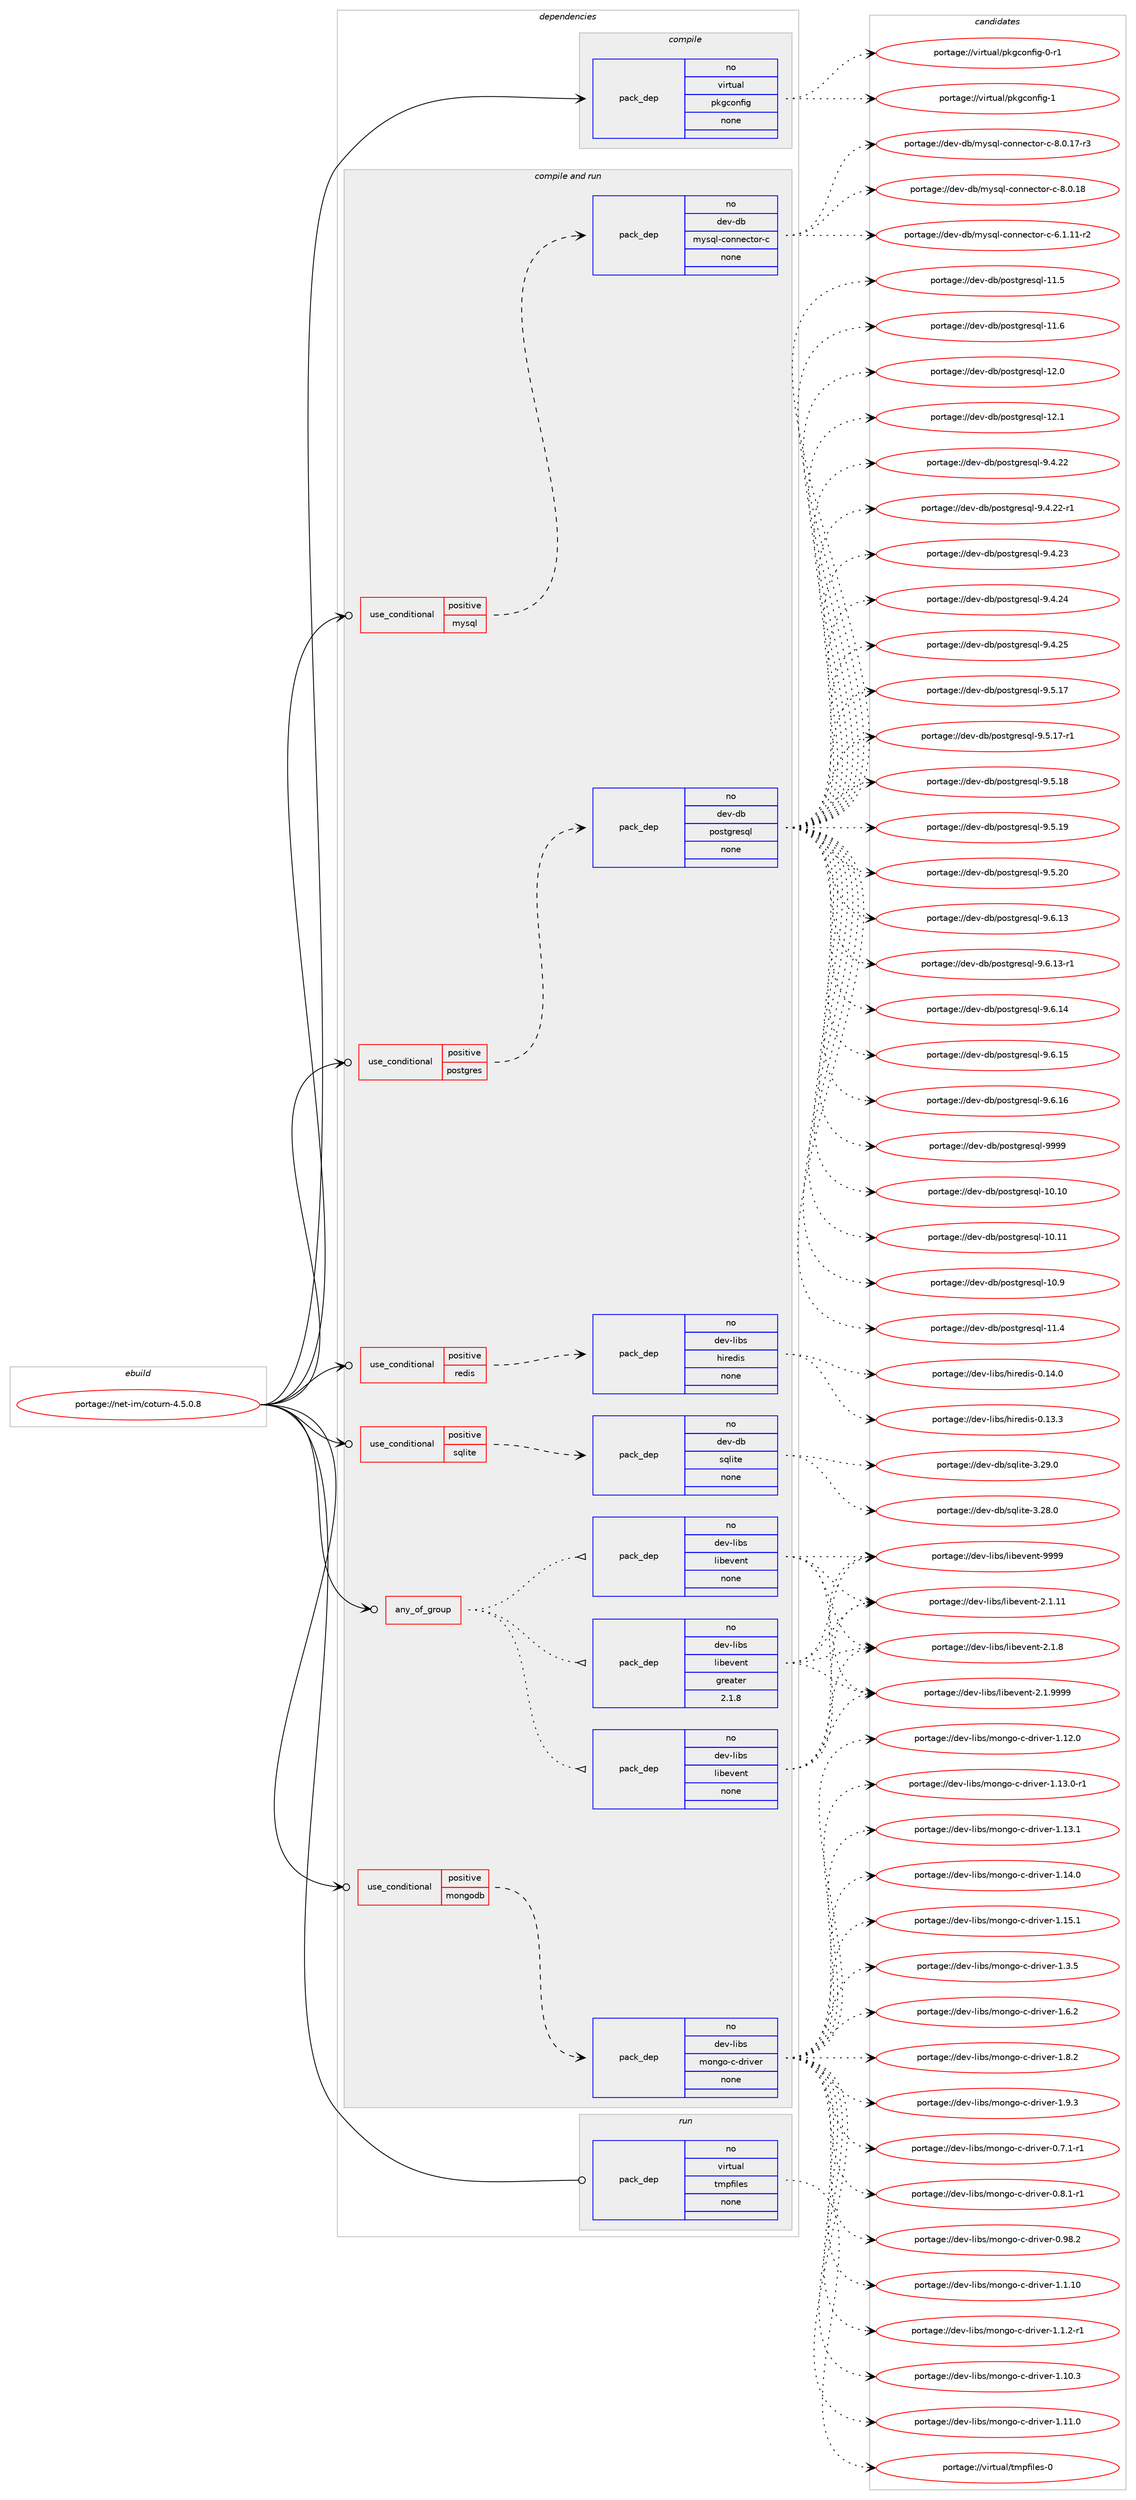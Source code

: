 digraph prolog {

# *************
# Graph options
# *************

newrank=true;
concentrate=true;
compound=true;
graph [rankdir=LR,fontname=Helvetica,fontsize=10,ranksep=1.5];#, ranksep=2.5, nodesep=0.2];
edge  [arrowhead=vee];
node  [fontname=Helvetica,fontsize=10];

# **********
# The ebuild
# **********

subgraph cluster_leftcol {
color=gray;
rank=same;
label=<<i>ebuild</i>>;
id [label="portage://net-im/coturn-4.5.0.8", color=red, width=4, href="../net-im/coturn-4.5.0.8.svg"];
}

# ****************
# The dependencies
# ****************

subgraph cluster_midcol {
color=gray;
label=<<i>dependencies</i>>;
subgraph cluster_compile {
fillcolor="#eeeeee";
style=filled;
label=<<i>compile</i>>;
subgraph pack260170 {
dependency354744 [label=<<TABLE BORDER="0" CELLBORDER="1" CELLSPACING="0" CELLPADDING="4" WIDTH="220"><TR><TD ROWSPAN="6" CELLPADDING="30">pack_dep</TD></TR><TR><TD WIDTH="110">no</TD></TR><TR><TD>virtual</TD></TR><TR><TD>pkgconfig</TD></TR><TR><TD>none</TD></TR><TR><TD></TD></TR></TABLE>>, shape=none, color=blue];
}
id:e -> dependency354744:w [weight=20,style="solid",arrowhead="vee"];
}
subgraph cluster_compileandrun {
fillcolor="#eeeeee";
style=filled;
label=<<i>compile and run</i>>;
subgraph any5725 {
dependency354745 [label=<<TABLE BORDER="0" CELLBORDER="1" CELLSPACING="0" CELLPADDING="4"><TR><TD CELLPADDING="10">any_of_group</TD></TR></TABLE>>, shape=none, color=red];subgraph pack260171 {
dependency354746 [label=<<TABLE BORDER="0" CELLBORDER="1" CELLSPACING="0" CELLPADDING="4" WIDTH="220"><TR><TD ROWSPAN="6" CELLPADDING="30">pack_dep</TD></TR><TR><TD WIDTH="110">no</TD></TR><TR><TD>dev-libs</TD></TR><TR><TD>libevent</TD></TR><TR><TD>none</TD></TR><TR><TD></TD></TR></TABLE>>, shape=none, color=blue];
}
dependency354745:e -> dependency354746:w [weight=20,style="dotted",arrowhead="oinv"];
subgraph pack260172 {
dependency354747 [label=<<TABLE BORDER="0" CELLBORDER="1" CELLSPACING="0" CELLPADDING="4" WIDTH="220"><TR><TD ROWSPAN="6" CELLPADDING="30">pack_dep</TD></TR><TR><TD WIDTH="110">no</TD></TR><TR><TD>dev-libs</TD></TR><TR><TD>libevent</TD></TR><TR><TD>none</TD></TR><TR><TD></TD></TR></TABLE>>, shape=none, color=blue];
}
dependency354745:e -> dependency354747:w [weight=20,style="dotted",arrowhead="oinv"];
subgraph pack260173 {
dependency354748 [label=<<TABLE BORDER="0" CELLBORDER="1" CELLSPACING="0" CELLPADDING="4" WIDTH="220"><TR><TD ROWSPAN="6" CELLPADDING="30">pack_dep</TD></TR><TR><TD WIDTH="110">no</TD></TR><TR><TD>dev-libs</TD></TR><TR><TD>libevent</TD></TR><TR><TD>greater</TD></TR><TR><TD>2.1.8</TD></TR></TABLE>>, shape=none, color=blue];
}
dependency354745:e -> dependency354748:w [weight=20,style="dotted",arrowhead="oinv"];
}
id:e -> dependency354745:w [weight=20,style="solid",arrowhead="odotvee"];
subgraph cond88703 {
dependency354749 [label=<<TABLE BORDER="0" CELLBORDER="1" CELLSPACING="0" CELLPADDING="4"><TR><TD ROWSPAN="3" CELLPADDING="10">use_conditional</TD></TR><TR><TD>positive</TD></TR><TR><TD>mongodb</TD></TR></TABLE>>, shape=none, color=red];
subgraph pack260174 {
dependency354750 [label=<<TABLE BORDER="0" CELLBORDER="1" CELLSPACING="0" CELLPADDING="4" WIDTH="220"><TR><TD ROWSPAN="6" CELLPADDING="30">pack_dep</TD></TR><TR><TD WIDTH="110">no</TD></TR><TR><TD>dev-libs</TD></TR><TR><TD>mongo-c-driver</TD></TR><TR><TD>none</TD></TR><TR><TD></TD></TR></TABLE>>, shape=none, color=blue];
}
dependency354749:e -> dependency354750:w [weight=20,style="dashed",arrowhead="vee"];
}
id:e -> dependency354749:w [weight=20,style="solid",arrowhead="odotvee"];
subgraph cond88704 {
dependency354751 [label=<<TABLE BORDER="0" CELLBORDER="1" CELLSPACING="0" CELLPADDING="4"><TR><TD ROWSPAN="3" CELLPADDING="10">use_conditional</TD></TR><TR><TD>positive</TD></TR><TR><TD>mysql</TD></TR></TABLE>>, shape=none, color=red];
subgraph pack260175 {
dependency354752 [label=<<TABLE BORDER="0" CELLBORDER="1" CELLSPACING="0" CELLPADDING="4" WIDTH="220"><TR><TD ROWSPAN="6" CELLPADDING="30">pack_dep</TD></TR><TR><TD WIDTH="110">no</TD></TR><TR><TD>dev-db</TD></TR><TR><TD>mysql-connector-c</TD></TR><TR><TD>none</TD></TR><TR><TD></TD></TR></TABLE>>, shape=none, color=blue];
}
dependency354751:e -> dependency354752:w [weight=20,style="dashed",arrowhead="vee"];
}
id:e -> dependency354751:w [weight=20,style="solid",arrowhead="odotvee"];
subgraph cond88705 {
dependency354753 [label=<<TABLE BORDER="0" CELLBORDER="1" CELLSPACING="0" CELLPADDING="4"><TR><TD ROWSPAN="3" CELLPADDING="10">use_conditional</TD></TR><TR><TD>positive</TD></TR><TR><TD>postgres</TD></TR></TABLE>>, shape=none, color=red];
subgraph pack260176 {
dependency354754 [label=<<TABLE BORDER="0" CELLBORDER="1" CELLSPACING="0" CELLPADDING="4" WIDTH="220"><TR><TD ROWSPAN="6" CELLPADDING="30">pack_dep</TD></TR><TR><TD WIDTH="110">no</TD></TR><TR><TD>dev-db</TD></TR><TR><TD>postgresql</TD></TR><TR><TD>none</TD></TR><TR><TD></TD></TR></TABLE>>, shape=none, color=blue];
}
dependency354753:e -> dependency354754:w [weight=20,style="dashed",arrowhead="vee"];
}
id:e -> dependency354753:w [weight=20,style="solid",arrowhead="odotvee"];
subgraph cond88706 {
dependency354755 [label=<<TABLE BORDER="0" CELLBORDER="1" CELLSPACING="0" CELLPADDING="4"><TR><TD ROWSPAN="3" CELLPADDING="10">use_conditional</TD></TR><TR><TD>positive</TD></TR><TR><TD>redis</TD></TR></TABLE>>, shape=none, color=red];
subgraph pack260177 {
dependency354756 [label=<<TABLE BORDER="0" CELLBORDER="1" CELLSPACING="0" CELLPADDING="4" WIDTH="220"><TR><TD ROWSPAN="6" CELLPADDING="30">pack_dep</TD></TR><TR><TD WIDTH="110">no</TD></TR><TR><TD>dev-libs</TD></TR><TR><TD>hiredis</TD></TR><TR><TD>none</TD></TR><TR><TD></TD></TR></TABLE>>, shape=none, color=blue];
}
dependency354755:e -> dependency354756:w [weight=20,style="dashed",arrowhead="vee"];
}
id:e -> dependency354755:w [weight=20,style="solid",arrowhead="odotvee"];
subgraph cond88707 {
dependency354757 [label=<<TABLE BORDER="0" CELLBORDER="1" CELLSPACING="0" CELLPADDING="4"><TR><TD ROWSPAN="3" CELLPADDING="10">use_conditional</TD></TR><TR><TD>positive</TD></TR><TR><TD>sqlite</TD></TR></TABLE>>, shape=none, color=red];
subgraph pack260178 {
dependency354758 [label=<<TABLE BORDER="0" CELLBORDER="1" CELLSPACING="0" CELLPADDING="4" WIDTH="220"><TR><TD ROWSPAN="6" CELLPADDING="30">pack_dep</TD></TR><TR><TD WIDTH="110">no</TD></TR><TR><TD>dev-db</TD></TR><TR><TD>sqlite</TD></TR><TR><TD>none</TD></TR><TR><TD></TD></TR></TABLE>>, shape=none, color=blue];
}
dependency354757:e -> dependency354758:w [weight=20,style="dashed",arrowhead="vee"];
}
id:e -> dependency354757:w [weight=20,style="solid",arrowhead="odotvee"];
}
subgraph cluster_run {
fillcolor="#eeeeee";
style=filled;
label=<<i>run</i>>;
subgraph pack260179 {
dependency354759 [label=<<TABLE BORDER="0" CELLBORDER="1" CELLSPACING="0" CELLPADDING="4" WIDTH="220"><TR><TD ROWSPAN="6" CELLPADDING="30">pack_dep</TD></TR><TR><TD WIDTH="110">no</TD></TR><TR><TD>virtual</TD></TR><TR><TD>tmpfiles</TD></TR><TR><TD>none</TD></TR><TR><TD></TD></TR></TABLE>>, shape=none, color=blue];
}
id:e -> dependency354759:w [weight=20,style="solid",arrowhead="odot"];
}
}

# **************
# The candidates
# **************

subgraph cluster_choices {
rank=same;
color=gray;
label=<<i>candidates</i>>;

subgraph choice260170 {
color=black;
nodesep=1;
choiceportage11810511411611797108471121071039911111010210510345484511449 [label="portage://virtual/pkgconfig-0-r1", color=red, width=4,href="../virtual/pkgconfig-0-r1.svg"];
choiceportage1181051141161179710847112107103991111101021051034549 [label="portage://virtual/pkgconfig-1", color=red, width=4,href="../virtual/pkgconfig-1.svg"];
dependency354744:e -> choiceportage11810511411611797108471121071039911111010210510345484511449:w [style=dotted,weight="100"];
dependency354744:e -> choiceportage1181051141161179710847112107103991111101021051034549:w [style=dotted,weight="100"];
}
subgraph choice260171 {
color=black;
nodesep=1;
choiceportage1001011184510810598115471081059810111810111011645504649464949 [label="portage://dev-libs/libevent-2.1.11", color=red, width=4,href="../dev-libs/libevent-2.1.11.svg"];
choiceportage10010111845108105981154710810598101118101110116455046494656 [label="portage://dev-libs/libevent-2.1.8", color=red, width=4,href="../dev-libs/libevent-2.1.8.svg"];
choiceportage10010111845108105981154710810598101118101110116455046494657575757 [label="portage://dev-libs/libevent-2.1.9999", color=red, width=4,href="../dev-libs/libevent-2.1.9999.svg"];
choiceportage100101118451081059811547108105981011181011101164557575757 [label="portage://dev-libs/libevent-9999", color=red, width=4,href="../dev-libs/libevent-9999.svg"];
dependency354746:e -> choiceportage1001011184510810598115471081059810111810111011645504649464949:w [style=dotted,weight="100"];
dependency354746:e -> choiceportage10010111845108105981154710810598101118101110116455046494656:w [style=dotted,weight="100"];
dependency354746:e -> choiceportage10010111845108105981154710810598101118101110116455046494657575757:w [style=dotted,weight="100"];
dependency354746:e -> choiceportage100101118451081059811547108105981011181011101164557575757:w [style=dotted,weight="100"];
}
subgraph choice260172 {
color=black;
nodesep=1;
choiceportage1001011184510810598115471081059810111810111011645504649464949 [label="portage://dev-libs/libevent-2.1.11", color=red, width=4,href="../dev-libs/libevent-2.1.11.svg"];
choiceportage10010111845108105981154710810598101118101110116455046494656 [label="portage://dev-libs/libevent-2.1.8", color=red, width=4,href="../dev-libs/libevent-2.1.8.svg"];
choiceportage10010111845108105981154710810598101118101110116455046494657575757 [label="portage://dev-libs/libevent-2.1.9999", color=red, width=4,href="../dev-libs/libevent-2.1.9999.svg"];
choiceportage100101118451081059811547108105981011181011101164557575757 [label="portage://dev-libs/libevent-9999", color=red, width=4,href="../dev-libs/libevent-9999.svg"];
dependency354747:e -> choiceportage1001011184510810598115471081059810111810111011645504649464949:w [style=dotted,weight="100"];
dependency354747:e -> choiceportage10010111845108105981154710810598101118101110116455046494656:w [style=dotted,weight="100"];
dependency354747:e -> choiceportage10010111845108105981154710810598101118101110116455046494657575757:w [style=dotted,weight="100"];
dependency354747:e -> choiceportage100101118451081059811547108105981011181011101164557575757:w [style=dotted,weight="100"];
}
subgraph choice260173 {
color=black;
nodesep=1;
choiceportage1001011184510810598115471081059810111810111011645504649464949 [label="portage://dev-libs/libevent-2.1.11", color=red, width=4,href="../dev-libs/libevent-2.1.11.svg"];
choiceportage10010111845108105981154710810598101118101110116455046494656 [label="portage://dev-libs/libevent-2.1.8", color=red, width=4,href="../dev-libs/libevent-2.1.8.svg"];
choiceportage10010111845108105981154710810598101118101110116455046494657575757 [label="portage://dev-libs/libevent-2.1.9999", color=red, width=4,href="../dev-libs/libevent-2.1.9999.svg"];
choiceportage100101118451081059811547108105981011181011101164557575757 [label="portage://dev-libs/libevent-9999", color=red, width=4,href="../dev-libs/libevent-9999.svg"];
dependency354748:e -> choiceportage1001011184510810598115471081059810111810111011645504649464949:w [style=dotted,weight="100"];
dependency354748:e -> choiceportage10010111845108105981154710810598101118101110116455046494656:w [style=dotted,weight="100"];
dependency354748:e -> choiceportage10010111845108105981154710810598101118101110116455046494657575757:w [style=dotted,weight="100"];
dependency354748:e -> choiceportage100101118451081059811547108105981011181011101164557575757:w [style=dotted,weight="100"];
}
subgraph choice260174 {
color=black;
nodesep=1;
choiceportage1001011184510810598115471091111101031114599451001141051181011144548465546494511449 [label="portage://dev-libs/mongo-c-driver-0.7.1-r1", color=red, width=4,href="../dev-libs/mongo-c-driver-0.7.1-r1.svg"];
choiceportage1001011184510810598115471091111101031114599451001141051181011144548465646494511449 [label="portage://dev-libs/mongo-c-driver-0.8.1-r1", color=red, width=4,href="../dev-libs/mongo-c-driver-0.8.1-r1.svg"];
choiceportage10010111845108105981154710911111010311145994510011410511810111445484657564650 [label="portage://dev-libs/mongo-c-driver-0.98.2", color=red, width=4,href="../dev-libs/mongo-c-driver-0.98.2.svg"];
choiceportage10010111845108105981154710911111010311145994510011410511810111445494649464948 [label="portage://dev-libs/mongo-c-driver-1.1.10", color=red, width=4,href="../dev-libs/mongo-c-driver-1.1.10.svg"];
choiceportage1001011184510810598115471091111101031114599451001141051181011144549464946504511449 [label="portage://dev-libs/mongo-c-driver-1.1.2-r1", color=red, width=4,href="../dev-libs/mongo-c-driver-1.1.2-r1.svg"];
choiceportage10010111845108105981154710911111010311145994510011410511810111445494649484651 [label="portage://dev-libs/mongo-c-driver-1.10.3", color=red, width=4,href="../dev-libs/mongo-c-driver-1.10.3.svg"];
choiceportage10010111845108105981154710911111010311145994510011410511810111445494649494648 [label="portage://dev-libs/mongo-c-driver-1.11.0", color=red, width=4,href="../dev-libs/mongo-c-driver-1.11.0.svg"];
choiceportage10010111845108105981154710911111010311145994510011410511810111445494649504648 [label="portage://dev-libs/mongo-c-driver-1.12.0", color=red, width=4,href="../dev-libs/mongo-c-driver-1.12.0.svg"];
choiceportage100101118451081059811547109111110103111459945100114105118101114454946495146484511449 [label="portage://dev-libs/mongo-c-driver-1.13.0-r1", color=red, width=4,href="../dev-libs/mongo-c-driver-1.13.0-r1.svg"];
choiceportage10010111845108105981154710911111010311145994510011410511810111445494649514649 [label="portage://dev-libs/mongo-c-driver-1.13.1", color=red, width=4,href="../dev-libs/mongo-c-driver-1.13.1.svg"];
choiceportage10010111845108105981154710911111010311145994510011410511810111445494649524648 [label="portage://dev-libs/mongo-c-driver-1.14.0", color=red, width=4,href="../dev-libs/mongo-c-driver-1.14.0.svg"];
choiceportage10010111845108105981154710911111010311145994510011410511810111445494649534649 [label="portage://dev-libs/mongo-c-driver-1.15.1", color=red, width=4,href="../dev-libs/mongo-c-driver-1.15.1.svg"];
choiceportage100101118451081059811547109111110103111459945100114105118101114454946514653 [label="portage://dev-libs/mongo-c-driver-1.3.5", color=red, width=4,href="../dev-libs/mongo-c-driver-1.3.5.svg"];
choiceportage100101118451081059811547109111110103111459945100114105118101114454946544650 [label="portage://dev-libs/mongo-c-driver-1.6.2", color=red, width=4,href="../dev-libs/mongo-c-driver-1.6.2.svg"];
choiceportage100101118451081059811547109111110103111459945100114105118101114454946564650 [label="portage://dev-libs/mongo-c-driver-1.8.2", color=red, width=4,href="../dev-libs/mongo-c-driver-1.8.2.svg"];
choiceportage100101118451081059811547109111110103111459945100114105118101114454946574651 [label="portage://dev-libs/mongo-c-driver-1.9.3", color=red, width=4,href="../dev-libs/mongo-c-driver-1.9.3.svg"];
dependency354750:e -> choiceportage1001011184510810598115471091111101031114599451001141051181011144548465546494511449:w [style=dotted,weight="100"];
dependency354750:e -> choiceportage1001011184510810598115471091111101031114599451001141051181011144548465646494511449:w [style=dotted,weight="100"];
dependency354750:e -> choiceportage10010111845108105981154710911111010311145994510011410511810111445484657564650:w [style=dotted,weight="100"];
dependency354750:e -> choiceportage10010111845108105981154710911111010311145994510011410511810111445494649464948:w [style=dotted,weight="100"];
dependency354750:e -> choiceportage1001011184510810598115471091111101031114599451001141051181011144549464946504511449:w [style=dotted,weight="100"];
dependency354750:e -> choiceportage10010111845108105981154710911111010311145994510011410511810111445494649484651:w [style=dotted,weight="100"];
dependency354750:e -> choiceportage10010111845108105981154710911111010311145994510011410511810111445494649494648:w [style=dotted,weight="100"];
dependency354750:e -> choiceportage10010111845108105981154710911111010311145994510011410511810111445494649504648:w [style=dotted,weight="100"];
dependency354750:e -> choiceportage100101118451081059811547109111110103111459945100114105118101114454946495146484511449:w [style=dotted,weight="100"];
dependency354750:e -> choiceportage10010111845108105981154710911111010311145994510011410511810111445494649514649:w [style=dotted,weight="100"];
dependency354750:e -> choiceportage10010111845108105981154710911111010311145994510011410511810111445494649524648:w [style=dotted,weight="100"];
dependency354750:e -> choiceportage10010111845108105981154710911111010311145994510011410511810111445494649534649:w [style=dotted,weight="100"];
dependency354750:e -> choiceportage100101118451081059811547109111110103111459945100114105118101114454946514653:w [style=dotted,weight="100"];
dependency354750:e -> choiceportage100101118451081059811547109111110103111459945100114105118101114454946544650:w [style=dotted,weight="100"];
dependency354750:e -> choiceportage100101118451081059811547109111110103111459945100114105118101114454946564650:w [style=dotted,weight="100"];
dependency354750:e -> choiceportage100101118451081059811547109111110103111459945100114105118101114454946574651:w [style=dotted,weight="100"];
}
subgraph choice260175 {
color=black;
nodesep=1;
choiceportage1001011184510098471091211151131084599111110110101991161111144599455446494649494511450 [label="portage://dev-db/mysql-connector-c-6.1.11-r2", color=red, width=4,href="../dev-db/mysql-connector-c-6.1.11-r2.svg"];
choiceportage1001011184510098471091211151131084599111110110101991161111144599455646484649554511451 [label="portage://dev-db/mysql-connector-c-8.0.17-r3", color=red, width=4,href="../dev-db/mysql-connector-c-8.0.17-r3.svg"];
choiceportage100101118451009847109121115113108459911111011010199116111114459945564648464956 [label="portage://dev-db/mysql-connector-c-8.0.18", color=red, width=4,href="../dev-db/mysql-connector-c-8.0.18.svg"];
dependency354752:e -> choiceportage1001011184510098471091211151131084599111110110101991161111144599455446494649494511450:w [style=dotted,weight="100"];
dependency354752:e -> choiceportage1001011184510098471091211151131084599111110110101991161111144599455646484649554511451:w [style=dotted,weight="100"];
dependency354752:e -> choiceportage100101118451009847109121115113108459911111011010199116111114459945564648464956:w [style=dotted,weight="100"];
}
subgraph choice260176 {
color=black;
nodesep=1;
choiceportage100101118451009847112111115116103114101115113108454948464948 [label="portage://dev-db/postgresql-10.10", color=red, width=4,href="../dev-db/postgresql-10.10.svg"];
choiceportage100101118451009847112111115116103114101115113108454948464949 [label="portage://dev-db/postgresql-10.11", color=red, width=4,href="../dev-db/postgresql-10.11.svg"];
choiceportage1001011184510098471121111151161031141011151131084549484657 [label="portage://dev-db/postgresql-10.9", color=red, width=4,href="../dev-db/postgresql-10.9.svg"];
choiceportage1001011184510098471121111151161031141011151131084549494652 [label="portage://dev-db/postgresql-11.4", color=red, width=4,href="../dev-db/postgresql-11.4.svg"];
choiceportage1001011184510098471121111151161031141011151131084549494653 [label="portage://dev-db/postgresql-11.5", color=red, width=4,href="../dev-db/postgresql-11.5.svg"];
choiceportage1001011184510098471121111151161031141011151131084549494654 [label="portage://dev-db/postgresql-11.6", color=red, width=4,href="../dev-db/postgresql-11.6.svg"];
choiceportage1001011184510098471121111151161031141011151131084549504648 [label="portage://dev-db/postgresql-12.0", color=red, width=4,href="../dev-db/postgresql-12.0.svg"];
choiceportage1001011184510098471121111151161031141011151131084549504649 [label="portage://dev-db/postgresql-12.1", color=red, width=4,href="../dev-db/postgresql-12.1.svg"];
choiceportage10010111845100984711211111511610311410111511310845574652465050 [label="portage://dev-db/postgresql-9.4.22", color=red, width=4,href="../dev-db/postgresql-9.4.22.svg"];
choiceportage100101118451009847112111115116103114101115113108455746524650504511449 [label="portage://dev-db/postgresql-9.4.22-r1", color=red, width=4,href="../dev-db/postgresql-9.4.22-r1.svg"];
choiceportage10010111845100984711211111511610311410111511310845574652465051 [label="portage://dev-db/postgresql-9.4.23", color=red, width=4,href="../dev-db/postgresql-9.4.23.svg"];
choiceportage10010111845100984711211111511610311410111511310845574652465052 [label="portage://dev-db/postgresql-9.4.24", color=red, width=4,href="../dev-db/postgresql-9.4.24.svg"];
choiceportage10010111845100984711211111511610311410111511310845574652465053 [label="portage://dev-db/postgresql-9.4.25", color=red, width=4,href="../dev-db/postgresql-9.4.25.svg"];
choiceportage10010111845100984711211111511610311410111511310845574653464955 [label="portage://dev-db/postgresql-9.5.17", color=red, width=4,href="../dev-db/postgresql-9.5.17.svg"];
choiceportage100101118451009847112111115116103114101115113108455746534649554511449 [label="portage://dev-db/postgresql-9.5.17-r1", color=red, width=4,href="../dev-db/postgresql-9.5.17-r1.svg"];
choiceportage10010111845100984711211111511610311410111511310845574653464956 [label="portage://dev-db/postgresql-9.5.18", color=red, width=4,href="../dev-db/postgresql-9.5.18.svg"];
choiceportage10010111845100984711211111511610311410111511310845574653464957 [label="portage://dev-db/postgresql-9.5.19", color=red, width=4,href="../dev-db/postgresql-9.5.19.svg"];
choiceportage10010111845100984711211111511610311410111511310845574653465048 [label="portage://dev-db/postgresql-9.5.20", color=red, width=4,href="../dev-db/postgresql-9.5.20.svg"];
choiceportage10010111845100984711211111511610311410111511310845574654464951 [label="portage://dev-db/postgresql-9.6.13", color=red, width=4,href="../dev-db/postgresql-9.6.13.svg"];
choiceportage100101118451009847112111115116103114101115113108455746544649514511449 [label="portage://dev-db/postgresql-9.6.13-r1", color=red, width=4,href="../dev-db/postgresql-9.6.13-r1.svg"];
choiceportage10010111845100984711211111511610311410111511310845574654464952 [label="portage://dev-db/postgresql-9.6.14", color=red, width=4,href="../dev-db/postgresql-9.6.14.svg"];
choiceportage10010111845100984711211111511610311410111511310845574654464953 [label="portage://dev-db/postgresql-9.6.15", color=red, width=4,href="../dev-db/postgresql-9.6.15.svg"];
choiceportage10010111845100984711211111511610311410111511310845574654464954 [label="portage://dev-db/postgresql-9.6.16", color=red, width=4,href="../dev-db/postgresql-9.6.16.svg"];
choiceportage1001011184510098471121111151161031141011151131084557575757 [label="portage://dev-db/postgresql-9999", color=red, width=4,href="../dev-db/postgresql-9999.svg"];
dependency354754:e -> choiceportage100101118451009847112111115116103114101115113108454948464948:w [style=dotted,weight="100"];
dependency354754:e -> choiceportage100101118451009847112111115116103114101115113108454948464949:w [style=dotted,weight="100"];
dependency354754:e -> choiceportage1001011184510098471121111151161031141011151131084549484657:w [style=dotted,weight="100"];
dependency354754:e -> choiceportage1001011184510098471121111151161031141011151131084549494652:w [style=dotted,weight="100"];
dependency354754:e -> choiceportage1001011184510098471121111151161031141011151131084549494653:w [style=dotted,weight="100"];
dependency354754:e -> choiceportage1001011184510098471121111151161031141011151131084549494654:w [style=dotted,weight="100"];
dependency354754:e -> choiceportage1001011184510098471121111151161031141011151131084549504648:w [style=dotted,weight="100"];
dependency354754:e -> choiceportage1001011184510098471121111151161031141011151131084549504649:w [style=dotted,weight="100"];
dependency354754:e -> choiceportage10010111845100984711211111511610311410111511310845574652465050:w [style=dotted,weight="100"];
dependency354754:e -> choiceportage100101118451009847112111115116103114101115113108455746524650504511449:w [style=dotted,weight="100"];
dependency354754:e -> choiceportage10010111845100984711211111511610311410111511310845574652465051:w [style=dotted,weight="100"];
dependency354754:e -> choiceportage10010111845100984711211111511610311410111511310845574652465052:w [style=dotted,weight="100"];
dependency354754:e -> choiceportage10010111845100984711211111511610311410111511310845574652465053:w [style=dotted,weight="100"];
dependency354754:e -> choiceportage10010111845100984711211111511610311410111511310845574653464955:w [style=dotted,weight="100"];
dependency354754:e -> choiceportage100101118451009847112111115116103114101115113108455746534649554511449:w [style=dotted,weight="100"];
dependency354754:e -> choiceportage10010111845100984711211111511610311410111511310845574653464956:w [style=dotted,weight="100"];
dependency354754:e -> choiceportage10010111845100984711211111511610311410111511310845574653464957:w [style=dotted,weight="100"];
dependency354754:e -> choiceportage10010111845100984711211111511610311410111511310845574653465048:w [style=dotted,weight="100"];
dependency354754:e -> choiceportage10010111845100984711211111511610311410111511310845574654464951:w [style=dotted,weight="100"];
dependency354754:e -> choiceportage100101118451009847112111115116103114101115113108455746544649514511449:w [style=dotted,weight="100"];
dependency354754:e -> choiceportage10010111845100984711211111511610311410111511310845574654464952:w [style=dotted,weight="100"];
dependency354754:e -> choiceportage10010111845100984711211111511610311410111511310845574654464953:w [style=dotted,weight="100"];
dependency354754:e -> choiceportage10010111845100984711211111511610311410111511310845574654464954:w [style=dotted,weight="100"];
dependency354754:e -> choiceportage1001011184510098471121111151161031141011151131084557575757:w [style=dotted,weight="100"];
}
subgraph choice260177 {
color=black;
nodesep=1;
choiceportage10010111845108105981154710410511410110010511545484649514651 [label="portage://dev-libs/hiredis-0.13.3", color=red, width=4,href="../dev-libs/hiredis-0.13.3.svg"];
choiceportage10010111845108105981154710410511410110010511545484649524648 [label="portage://dev-libs/hiredis-0.14.0", color=red, width=4,href="../dev-libs/hiredis-0.14.0.svg"];
dependency354756:e -> choiceportage10010111845108105981154710410511410110010511545484649514651:w [style=dotted,weight="100"];
dependency354756:e -> choiceportage10010111845108105981154710410511410110010511545484649524648:w [style=dotted,weight="100"];
}
subgraph choice260178 {
color=black;
nodesep=1;
choiceportage10010111845100984711511310810511610145514650564648 [label="portage://dev-db/sqlite-3.28.0", color=red, width=4,href="../dev-db/sqlite-3.28.0.svg"];
choiceportage10010111845100984711511310810511610145514650574648 [label="portage://dev-db/sqlite-3.29.0", color=red, width=4,href="../dev-db/sqlite-3.29.0.svg"];
dependency354758:e -> choiceportage10010111845100984711511310810511610145514650564648:w [style=dotted,weight="100"];
dependency354758:e -> choiceportage10010111845100984711511310810511610145514650574648:w [style=dotted,weight="100"];
}
subgraph choice260179 {
color=black;
nodesep=1;
choiceportage11810511411611797108471161091121021051081011154548 [label="portage://virtual/tmpfiles-0", color=red, width=4,href="../virtual/tmpfiles-0.svg"];
dependency354759:e -> choiceportage11810511411611797108471161091121021051081011154548:w [style=dotted,weight="100"];
}
}

}
